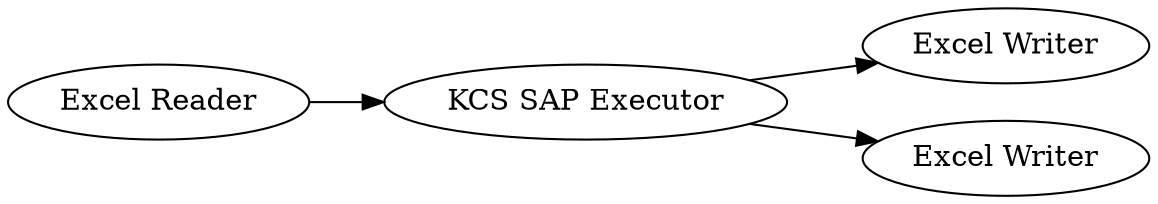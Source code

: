 digraph {
	2 -> 1
	1 -> 4
	1 -> 3
	1 [label="KCS SAP Executor"]
	4 [label="Excel Writer"]
	3 [label="Excel Writer"]
	2 [label="Excel Reader"]
	rankdir=LR
}
